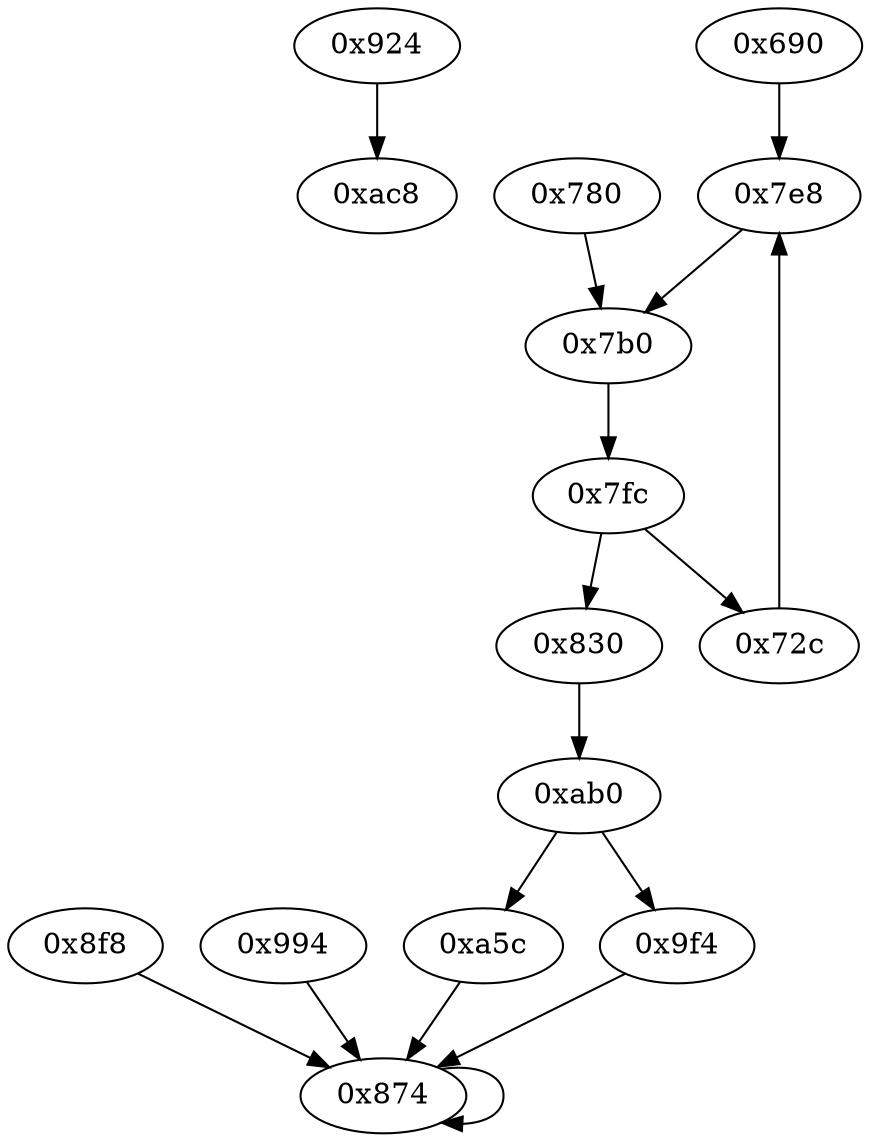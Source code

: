 digraph "" {
	"0x924"	 [opcode="[u'ldr', u'mov', u'ldr', u'ldr', u'sub', u'sub', u'add', u'mul', u'eor', u'and', u'ldr', u'mov', u'mov', u'ldr', u'ldr', u'cmp', \
u'mov', u'teq', u'mov', u'mov', u'cmp', u'mov', u'cmp', u'mov', u'b']"];
	"0xac8"	 [opcode="[u'ldr', u'ldr', u'ldr', u'ldr', u'sub', u'mov', u'sub', u'pop']"];
	"0x924" -> "0xac8";
	"0x7e8"	 [opcode="[u'str', u'str', u'str', u'mov', u'b']"];
	"0x7b0"	 [opcode="[u'ldr', u'cmp', u'mov', u'mov', u'strb', u'mov', u'b']"];
	"0x7e8" -> "0x7b0";
	"0x7fc"	 [opcode="[u'ldrb', u'ldr', u'ldr', u'cmp', u'mov', u'b']"];
	"0x830"	 [opcode="[u'ldr', u'ldr', u'mvn', u'str', u'add', u'ldr', u'ldr', u'ldr', u'ldr', u'ldr', u'ldr', u'str', u'ldr', u'add', u'str', u'b']"];
	"0x7fc" -> "0x830";
	"0x72c"	 [opcode="[u'ldr', u'ldr', u'mvn', u'bic', u'and', u'orr', u'ldr', u'ldrb', u'bic', u'bic', u'orr', u'eor', u'ldr', u'ldr', u'ldr', u'add', \
u'add', u'add', u'sub']"];
	"0x7fc" -> "0x72c";
	"0x690"	 [opcode="[u'push', u'add', u'sub', u'ldr', u'ldr', u'ldr', u'str', u'ldr', u'mov', u'bl', u'ldr', u'ldr', u'mov', u'mov', u'ldr', u'ldr', \
u'ldr', u'add', u'cmp', u'mov', u'sub', u'mov', u'sub', u'mul', u'mvn', u'mvn', u'orr', u'cmn', u'mov', u'mov', u'eor', u'and', \
u'orr', u'ldr', u'ldr', u'ldr', u'mov', u'mov', u'b']"];
	"0x690" -> "0x7e8";
	"0x780"	 [opcode="[u'ldr', u'mov']"];
	"0x780" -> "0x7b0";
	"0xab0"	 [opcode="[u'ldr', u'ldr', u'ldr', u'cmp', u'mov', u'b']"];
	"0x830" -> "0xab0";
	"0xa5c"	 [opcode="[u'ldr', u'ldr', u'sub', u'mul', u'eor', u'and', u'ldr', u'mov', u'mov', u'ldr', u'cmp', u'mov', u'cmp', u'mov', u'mov', u'cmp', \
u'mov', u'mov', u'teq', u'mov', u'b']"];
	"0xab0" -> "0xa5c";
	"0x9f4"	 [opcode="[u'ldr', u'ldr', u'ldr', u'ldr', u'ldr', u'mov', u'sub', u'cmp', u'sub', u'mov', u'add', u'mul', u'mov', u'mvn', u'orr', u'cmn', \
u'mov', u'teq', u'mov', u'mov', u'cmn', u'mov', u'mov', u'cmp', u'mov', u'b']"];
	"0xab0" -> "0x9f4";
	"0x8f8"	 [opcode="[u'ldr', u'bl', u'mov', u'b']"];
	"0x874"	 [opcode="[u'ldr', u'cmp', u'mov', u'mov']"];
	"0x8f8" -> "0x874";
	"0x874" -> "0x874";
	"0x7b0" -> "0x7fc";
	"0x994"	 [opcode="[u'ldr', u'bl', u'ldr', u'ldr', u'ldr', u'sub', u'mul', u'mvn', u'ldr', u'ldr', u'orr', u'mov', u'cmn', u'mov', u'cmp', u'mov', \
u'mov', u'mov', u'cmn', u'mov', u'mov', u'teq', u'mov', u'b']"];
	"0x994" -> "0x874";
	"0x72c" -> "0x7e8";
	"0xa5c" -> "0x874";
	"0x9f4" -> "0x874";
}
